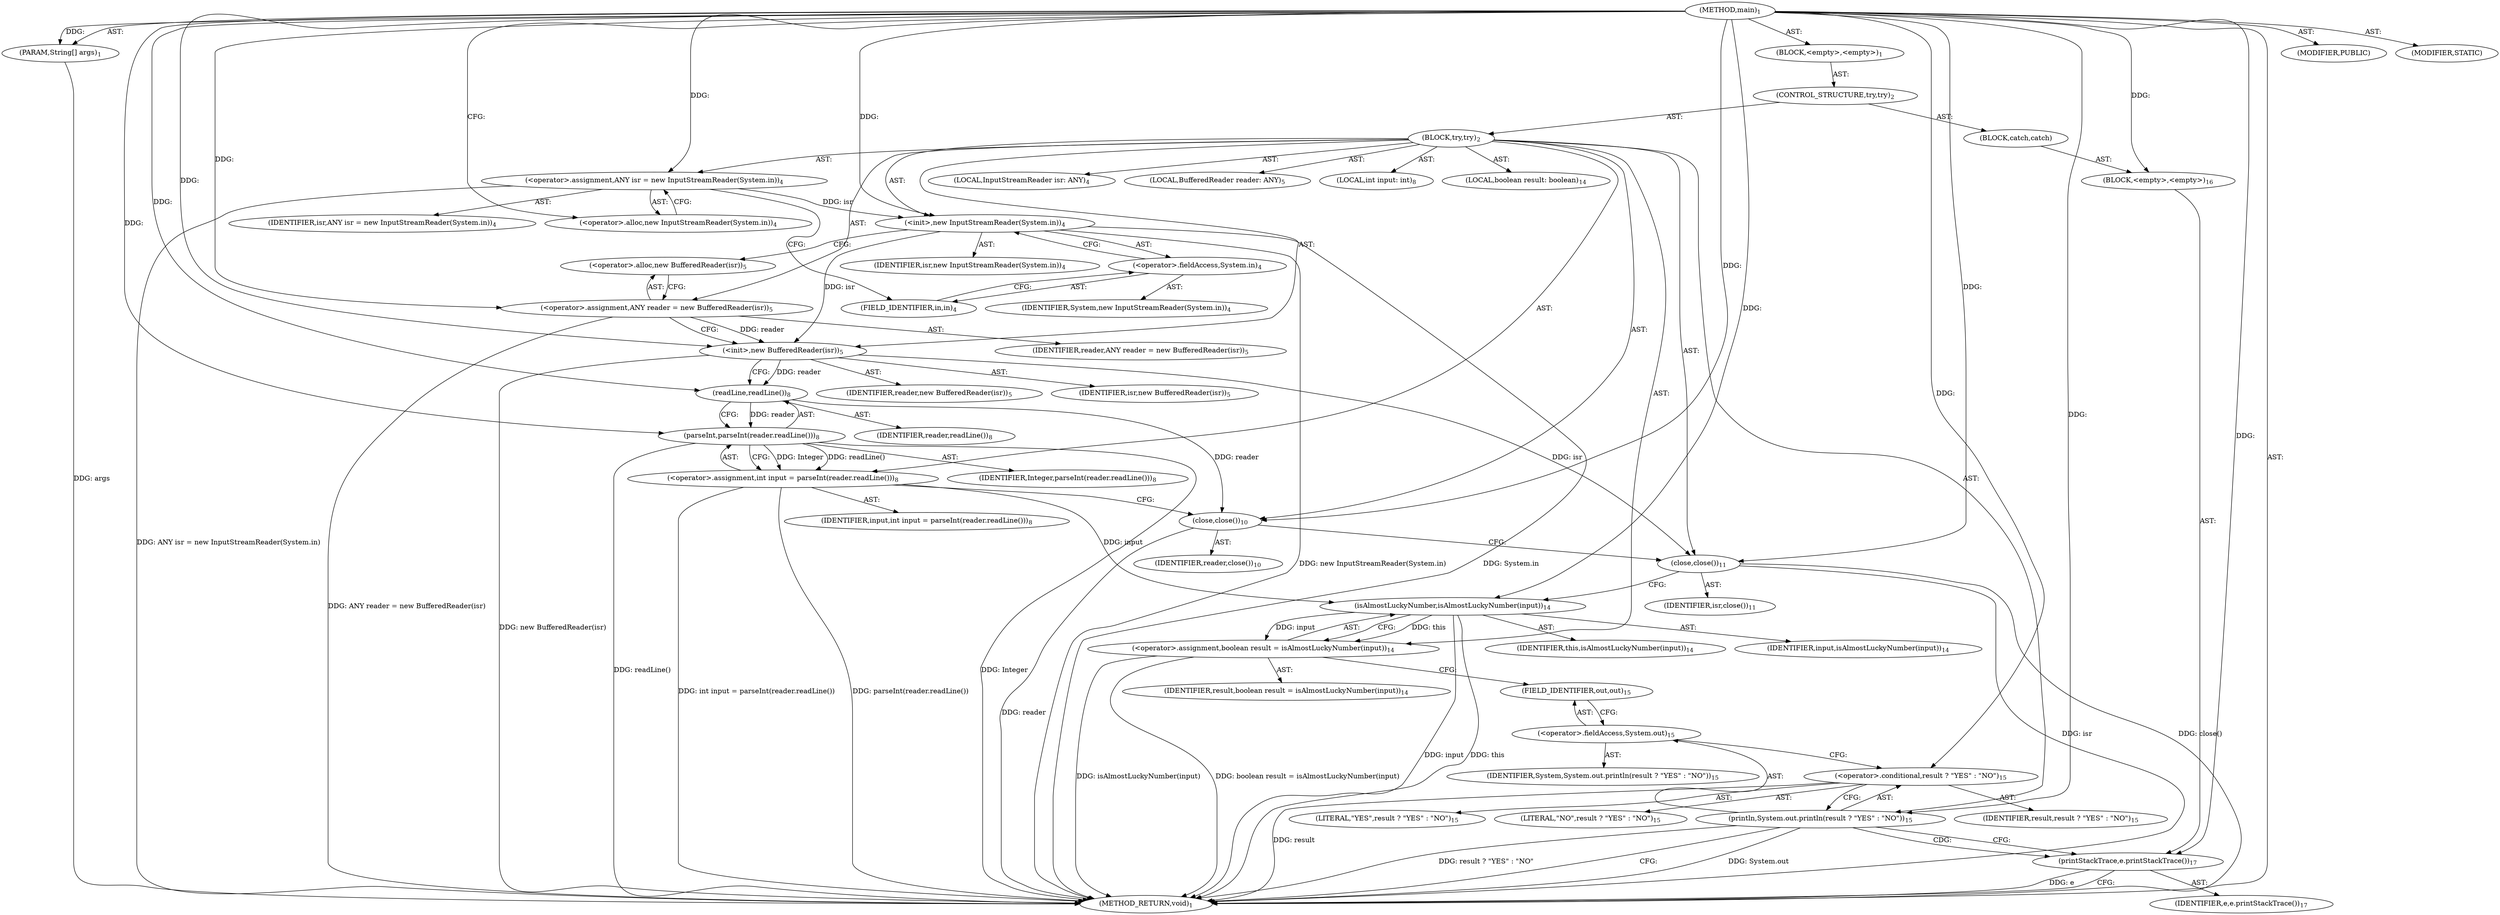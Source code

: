 digraph "main" {  
"21" [label = <(METHOD,main)<SUB>1</SUB>> ]
"22" [label = <(PARAM,String[] args)<SUB>1</SUB>> ]
"23" [label = <(BLOCK,&lt;empty&gt;,&lt;empty&gt;)<SUB>1</SUB>> ]
"24" [label = <(CONTROL_STRUCTURE,try,try)<SUB>2</SUB>> ]
"25" [label = <(BLOCK,try,try)<SUB>2</SUB>> ]
"4" [label = <(LOCAL,InputStreamReader isr: ANY)<SUB>4</SUB>> ]
"26" [label = <(&lt;operator&gt;.assignment,ANY isr = new InputStreamReader(System.in))<SUB>4</SUB>> ]
"27" [label = <(IDENTIFIER,isr,ANY isr = new InputStreamReader(System.in))<SUB>4</SUB>> ]
"28" [label = <(&lt;operator&gt;.alloc,new InputStreamReader(System.in))<SUB>4</SUB>> ]
"29" [label = <(&lt;init&gt;,new InputStreamReader(System.in))<SUB>4</SUB>> ]
"3" [label = <(IDENTIFIER,isr,new InputStreamReader(System.in))<SUB>4</SUB>> ]
"30" [label = <(&lt;operator&gt;.fieldAccess,System.in)<SUB>4</SUB>> ]
"31" [label = <(IDENTIFIER,System,new InputStreamReader(System.in))<SUB>4</SUB>> ]
"32" [label = <(FIELD_IDENTIFIER,in,in)<SUB>4</SUB>> ]
"6" [label = <(LOCAL,BufferedReader reader: ANY)<SUB>5</SUB>> ]
"33" [label = <(&lt;operator&gt;.assignment,ANY reader = new BufferedReader(isr))<SUB>5</SUB>> ]
"34" [label = <(IDENTIFIER,reader,ANY reader = new BufferedReader(isr))<SUB>5</SUB>> ]
"35" [label = <(&lt;operator&gt;.alloc,new BufferedReader(isr))<SUB>5</SUB>> ]
"36" [label = <(&lt;init&gt;,new BufferedReader(isr))<SUB>5</SUB>> ]
"5" [label = <(IDENTIFIER,reader,new BufferedReader(isr))<SUB>5</SUB>> ]
"37" [label = <(IDENTIFIER,isr,new BufferedReader(isr))<SUB>5</SUB>> ]
"38" [label = <(LOCAL,int input: int)<SUB>8</SUB>> ]
"39" [label = <(&lt;operator&gt;.assignment,int input = parseInt(reader.readLine()))<SUB>8</SUB>> ]
"40" [label = <(IDENTIFIER,input,int input = parseInt(reader.readLine()))<SUB>8</SUB>> ]
"41" [label = <(parseInt,parseInt(reader.readLine()))<SUB>8</SUB>> ]
"42" [label = <(IDENTIFIER,Integer,parseInt(reader.readLine()))<SUB>8</SUB>> ]
"43" [label = <(readLine,readLine())<SUB>8</SUB>> ]
"44" [label = <(IDENTIFIER,reader,readLine())<SUB>8</SUB>> ]
"45" [label = <(close,close())<SUB>10</SUB>> ]
"46" [label = <(IDENTIFIER,reader,close())<SUB>10</SUB>> ]
"47" [label = <(close,close())<SUB>11</SUB>> ]
"48" [label = <(IDENTIFIER,isr,close())<SUB>11</SUB>> ]
"49" [label = <(LOCAL,boolean result: boolean)<SUB>14</SUB>> ]
"50" [label = <(&lt;operator&gt;.assignment,boolean result = isAlmostLuckyNumber(input))<SUB>14</SUB>> ]
"51" [label = <(IDENTIFIER,result,boolean result = isAlmostLuckyNumber(input))<SUB>14</SUB>> ]
"52" [label = <(isAlmostLuckyNumber,isAlmostLuckyNumber(input))<SUB>14</SUB>> ]
"53" [label = <(IDENTIFIER,this,isAlmostLuckyNumber(input))<SUB>14</SUB>> ]
"54" [label = <(IDENTIFIER,input,isAlmostLuckyNumber(input))<SUB>14</SUB>> ]
"55" [label = <(println,System.out.println(result ? &quot;YES&quot; : &quot;NO&quot;))<SUB>15</SUB>> ]
"56" [label = <(&lt;operator&gt;.fieldAccess,System.out)<SUB>15</SUB>> ]
"57" [label = <(IDENTIFIER,System,System.out.println(result ? &quot;YES&quot; : &quot;NO&quot;))<SUB>15</SUB>> ]
"58" [label = <(FIELD_IDENTIFIER,out,out)<SUB>15</SUB>> ]
"59" [label = <(&lt;operator&gt;.conditional,result ? &quot;YES&quot; : &quot;NO&quot;)<SUB>15</SUB>> ]
"60" [label = <(IDENTIFIER,result,result ? &quot;YES&quot; : &quot;NO&quot;)<SUB>15</SUB>> ]
"61" [label = <(LITERAL,&quot;YES&quot;,result ? &quot;YES&quot; : &quot;NO&quot;)<SUB>15</SUB>> ]
"62" [label = <(LITERAL,&quot;NO&quot;,result ? &quot;YES&quot; : &quot;NO&quot;)<SUB>15</SUB>> ]
"63" [label = <(BLOCK,catch,catch)> ]
"64" [label = <(BLOCK,&lt;empty&gt;,&lt;empty&gt;)<SUB>16</SUB>> ]
"65" [label = <(printStackTrace,e.printStackTrace())<SUB>17</SUB>> ]
"66" [label = <(IDENTIFIER,e,e.printStackTrace())<SUB>17</SUB>> ]
"67" [label = <(MODIFIER,PUBLIC)> ]
"68" [label = <(MODIFIER,STATIC)> ]
"69" [label = <(METHOD_RETURN,void)<SUB>1</SUB>> ]
  "21" -> "22"  [ label = "AST: "] 
  "21" -> "23"  [ label = "AST: "] 
  "21" -> "67"  [ label = "AST: "] 
  "21" -> "68"  [ label = "AST: "] 
  "21" -> "69"  [ label = "AST: "] 
  "23" -> "24"  [ label = "AST: "] 
  "24" -> "25"  [ label = "AST: "] 
  "24" -> "63"  [ label = "AST: "] 
  "25" -> "4"  [ label = "AST: "] 
  "25" -> "26"  [ label = "AST: "] 
  "25" -> "29"  [ label = "AST: "] 
  "25" -> "6"  [ label = "AST: "] 
  "25" -> "33"  [ label = "AST: "] 
  "25" -> "36"  [ label = "AST: "] 
  "25" -> "38"  [ label = "AST: "] 
  "25" -> "39"  [ label = "AST: "] 
  "25" -> "45"  [ label = "AST: "] 
  "25" -> "47"  [ label = "AST: "] 
  "25" -> "49"  [ label = "AST: "] 
  "25" -> "50"  [ label = "AST: "] 
  "25" -> "55"  [ label = "AST: "] 
  "26" -> "27"  [ label = "AST: "] 
  "26" -> "28"  [ label = "AST: "] 
  "29" -> "3"  [ label = "AST: "] 
  "29" -> "30"  [ label = "AST: "] 
  "30" -> "31"  [ label = "AST: "] 
  "30" -> "32"  [ label = "AST: "] 
  "33" -> "34"  [ label = "AST: "] 
  "33" -> "35"  [ label = "AST: "] 
  "36" -> "5"  [ label = "AST: "] 
  "36" -> "37"  [ label = "AST: "] 
  "39" -> "40"  [ label = "AST: "] 
  "39" -> "41"  [ label = "AST: "] 
  "41" -> "42"  [ label = "AST: "] 
  "41" -> "43"  [ label = "AST: "] 
  "43" -> "44"  [ label = "AST: "] 
  "45" -> "46"  [ label = "AST: "] 
  "47" -> "48"  [ label = "AST: "] 
  "50" -> "51"  [ label = "AST: "] 
  "50" -> "52"  [ label = "AST: "] 
  "52" -> "53"  [ label = "AST: "] 
  "52" -> "54"  [ label = "AST: "] 
  "55" -> "56"  [ label = "AST: "] 
  "55" -> "59"  [ label = "AST: "] 
  "56" -> "57"  [ label = "AST: "] 
  "56" -> "58"  [ label = "AST: "] 
  "59" -> "60"  [ label = "AST: "] 
  "59" -> "61"  [ label = "AST: "] 
  "59" -> "62"  [ label = "AST: "] 
  "63" -> "64"  [ label = "AST: "] 
  "64" -> "65"  [ label = "AST: "] 
  "65" -> "66"  [ label = "AST: "] 
  "26" -> "32"  [ label = "CFG: "] 
  "29" -> "35"  [ label = "CFG: "] 
  "33" -> "36"  [ label = "CFG: "] 
  "36" -> "43"  [ label = "CFG: "] 
  "39" -> "45"  [ label = "CFG: "] 
  "45" -> "47"  [ label = "CFG: "] 
  "47" -> "52"  [ label = "CFG: "] 
  "50" -> "58"  [ label = "CFG: "] 
  "55" -> "69"  [ label = "CFG: "] 
  "55" -> "65"  [ label = "CFG: "] 
  "28" -> "26"  [ label = "CFG: "] 
  "30" -> "29"  [ label = "CFG: "] 
  "35" -> "33"  [ label = "CFG: "] 
  "41" -> "39"  [ label = "CFG: "] 
  "52" -> "50"  [ label = "CFG: "] 
  "56" -> "59"  [ label = "CFG: "] 
  "59" -> "55"  [ label = "CFG: "] 
  "65" -> "69"  [ label = "CFG: "] 
  "32" -> "30"  [ label = "CFG: "] 
  "43" -> "41"  [ label = "CFG: "] 
  "58" -> "56"  [ label = "CFG: "] 
  "21" -> "28"  [ label = "CFG: "] 
  "22" -> "69"  [ label = "DDG: args"] 
  "26" -> "69"  [ label = "DDG: ANY isr = new InputStreamReader(System.in)"] 
  "29" -> "69"  [ label = "DDG: System.in"] 
  "29" -> "69"  [ label = "DDG: new InputStreamReader(System.in)"] 
  "33" -> "69"  [ label = "DDG: ANY reader = new BufferedReader(isr)"] 
  "36" -> "69"  [ label = "DDG: new BufferedReader(isr)"] 
  "41" -> "69"  [ label = "DDG: readLine()"] 
  "39" -> "69"  [ label = "DDG: parseInt(reader.readLine())"] 
  "39" -> "69"  [ label = "DDG: int input = parseInt(reader.readLine())"] 
  "45" -> "69"  [ label = "DDG: reader"] 
  "47" -> "69"  [ label = "DDG: isr"] 
  "47" -> "69"  [ label = "DDG: close()"] 
  "52" -> "69"  [ label = "DDG: input"] 
  "50" -> "69"  [ label = "DDG: isAlmostLuckyNumber(input)"] 
  "50" -> "69"  [ label = "DDG: boolean result = isAlmostLuckyNumber(input)"] 
  "55" -> "69"  [ label = "DDG: System.out"] 
  "59" -> "69"  [ label = "DDG: result"] 
  "55" -> "69"  [ label = "DDG: result ? &quot;YES&quot; : &quot;NO&quot;"] 
  "65" -> "69"  [ label = "DDG: e"] 
  "41" -> "69"  [ label = "DDG: Integer"] 
  "52" -> "69"  [ label = "DDG: this"] 
  "21" -> "22"  [ label = "DDG: "] 
  "21" -> "26"  [ label = "DDG: "] 
  "21" -> "33"  [ label = "DDG: "] 
  "41" -> "39"  [ label = "DDG: Integer"] 
  "41" -> "39"  [ label = "DDG: readLine()"] 
  "52" -> "50"  [ label = "DDG: this"] 
  "52" -> "50"  [ label = "DDG: input"] 
  "21" -> "64"  [ label = "DDG: "] 
  "26" -> "29"  [ label = "DDG: isr"] 
  "21" -> "29"  [ label = "DDG: "] 
  "33" -> "36"  [ label = "DDG: reader"] 
  "21" -> "36"  [ label = "DDG: "] 
  "29" -> "36"  [ label = "DDG: isr"] 
  "43" -> "45"  [ label = "DDG: reader"] 
  "21" -> "45"  [ label = "DDG: "] 
  "36" -> "47"  [ label = "DDG: isr"] 
  "21" -> "47"  [ label = "DDG: "] 
  "21" -> "55"  [ label = "DDG: "] 
  "21" -> "41"  [ label = "DDG: "] 
  "43" -> "41"  [ label = "DDG: reader"] 
  "21" -> "52"  [ label = "DDG: "] 
  "39" -> "52"  [ label = "DDG: input"] 
  "21" -> "59"  [ label = "DDG: "] 
  "21" -> "65"  [ label = "DDG: "] 
  "36" -> "43"  [ label = "DDG: reader"] 
  "21" -> "43"  [ label = "DDG: "] 
  "55" -> "65"  [ label = "CDG: "] 
}
